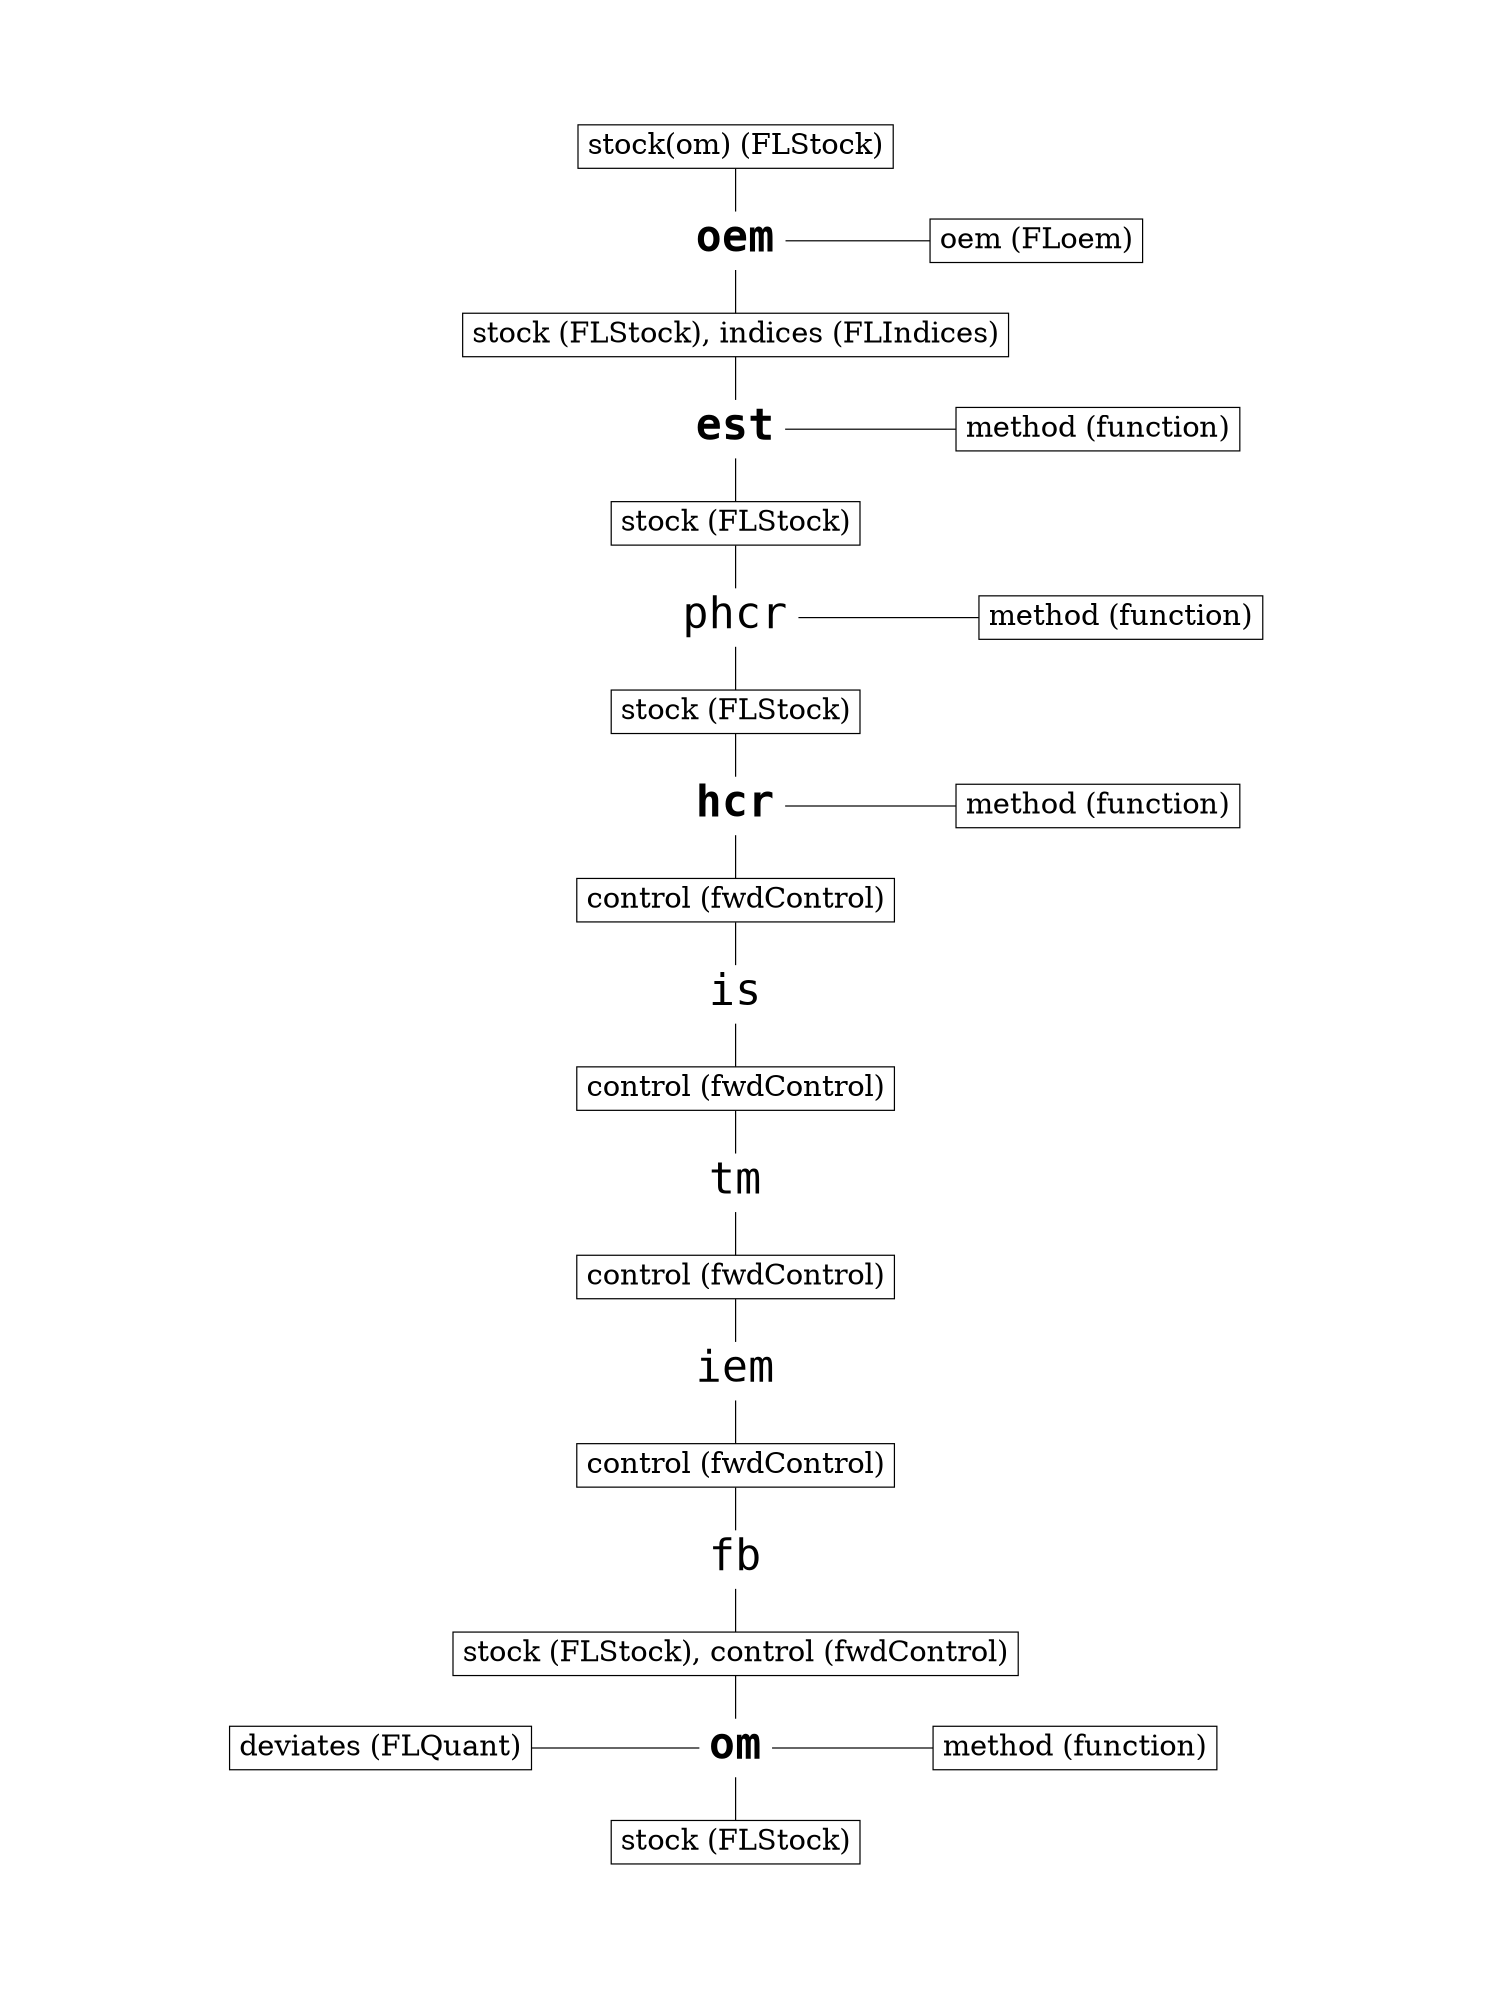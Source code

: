 graph mp {
  
  /* GRAPH */
  graph [ratio="fill", size="8.3,11.7!", margin=0.8]

  /* EDGES */
  edge [arrowhead="none"];
  
  /* NODES */
  node [shape=box, fontsize=24];

  /* Compulsory steps */
  oem, est, hcr, om[shape=plaintext,
    fontsize=36, fontcolor="#000000", fontname="Courier-Bold"];
  
  /* Optional steps */
  phcr, is, tm, iem, fb[shape=plaintext,
    fontsize=36, fontcolor="#000000", fontname="Courier"];

  /* Inputs/Outputs/Arguments */
  oemin [label="stock(om) (FLStock)"];
  oemargs [label="oem (FLoem)"];
  
  estin [label="stock (FLStock), indices (FLIndices)"];
  estargs [label="method (function)"];
  
  phcrin [label="stock (FLStock)"];
  phcrargs [label="method (function)"];
  
  hcrin [label="stock (FLStock)"];
  hcrargs [label="method (function)"];
  
  isin [label="control (fwdControl)"];
  
  tmin [label="control (fwdControl)"];
  
  iemin [label="control (fwdControl)"];
  
  fbin [label="control (fwdControl)"];
  
  omin [label="stock (FLStock), control (fwdControl)"];
  omout [label="stock (FLStock)"];
  omargs [label="method (function)"];
  omargs2 [label="deviates (FLQuant)"];

  oem -- oemargs;
    {rank=same; oem; oemargs;}
  est -- estargs;
    {rank=same; est; estargs;}
  phcr -- phcrargs;
    {rank=same; phcr; phcrargs;}
  hcr -- hcrargs;
    {rank=same; hcr; hcrargs;}
  omargs2 -- om -- omargs;
    {rank=same; om; omargs; omargs2;}
  
  /* Code flow */
  oemin -- oem -- estin -- est -- phcrin -- phcr -- hcrin -- hcr -- isin -- is;
  is -- tmin -- tm -- iemin -- iem -- fbin -- fb -- omin -- om -- omout;
}
